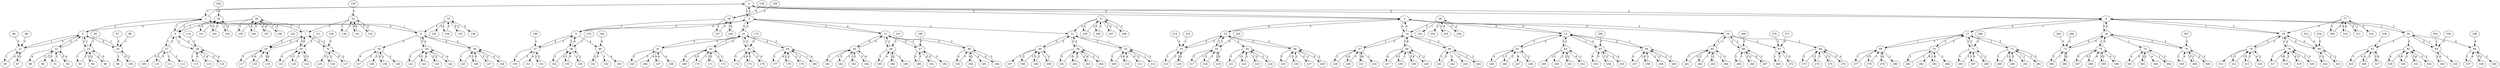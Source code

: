 strict digraph "" {
	0 -> 1	[label=1];
	0 -> 2	[label=2];
	0 -> 3	[label=2];
	0 -> 4	[label=2];
	1 -> 0	[label=1];
	1 -> 5	[label=2];
	1 -> 6	[label=1];
	1 -> 7	[label=2];
	1 -> 8	[label=4];
	2 -> 0	[label=1];
	2 -> 9	[label=3];
	2 -> 10	[label=2];
	2 -> 11	[label=1];
	2 -> 12	[label=2];
	3 -> 0	[label=2];
	3 -> 13	[label=4];
	3 -> 14	[label=4];
	3 -> 15	[label=5];
	3 -> 16	[label=3];
	4 -> 0	[label=2];
	4 -> 17	[label=4];
	4 -> 18	[label=6];
	4 -> 19	[label=1];
	4 -> 20	[label=1];
	5 -> 1	[label=4];
	5 -> 21	[label=1];
	5 -> 22	[label=2];
	5 -> 23	[label=3];
	5 -> 24	[label=0];
	6 -> 1	[label=2];
	6 -> 27	[label=3];
	6 -> 28	[label=3];
	7 -> 1	[label=2];
	7 -> 29	[label=3];
	7 -> 30	[label=2];
	7 -> 31	[label=3];
	8 -> 1	[label=1];
	8 -> 34	[label=2];
	8 -> 35	[label=3];
	8 -> 36	[label=4];
	9 -> 2	[label=0];
	9 -> 37	[label=4];
	9 -> 38	[label=2];
	9 -> 40	[label=4];
	10 -> 2	[label=3];
	10 -> 41	[label=4];
	10 -> 42	[label=1];
	10 -> 43	[label=1];
	10 -> 44	[label=4];
	11 -> 2	[label=4];
	11 -> 45	[label=0];
	11 -> 46	[label=1];
	11 -> 47	[label=0];
	11 -> 48	[label=3];
	12 -> 49	[label=3];
	12 -> 50	[label=2];
	12 -> 52	[label=3];
	13 -> 3	[label=3];
	13 -> 53	[label=0];
	13 -> 54	[label=3];
	13 -> 55	[label=2];
	13 -> 56	[label=3];
	14 -> 3	[label=5];
	14 -> 57	[label=1];
	14 -> 59	[label=3];
	14 -> 60	[label=1];
	15 -> 3	[label=4];
	15 -> 61	[label=3];
	15 -> 62	[label=2];
	15 -> 63	[label=1];
	15 -> 64	[label=4];
	16 -> 3	[label=2];
	16 -> 65	[label=1];
	16 -> 66	[label=3];
	16 -> 67	[label=4];
	16 -> 68	[label=2];
	17 -> 4	[label=1];
	17 -> 69	[label=1];
	17 -> 70	[label=2];
	17 -> 71	[label=2];
	17 -> 72	[label=2];
	18 -> 4	[label=2];
	18 -> 73	[label=0];
	18 -> 74	[label=1];
	18 -> 75	[label=1];
	18 -> 76	[label=3];
	19 -> 4	[label=3];
	19 -> 78	[label=2];
	19 -> 79	[label=1];
	19 -> 80	[label=6];
	20 -> 4	[label=2];
	20 -> 81	[label=3];
	20 -> 82	[label=4];
	20 -> 83	[label=2];
	20 -> 84	[label=0];
	21 -> 5	[label=3];
	21 -> 85	[label=1];
	21 -> 87	[label=3];
	22 -> 5	[label=7];
	22 -> 89	[label=4];
	22 -> 90	[label=2];
	22 -> 91	[label=3];
	22 -> 92	[label=5];
	23 -> 5	[label=1];
	23 -> 93	[label=1];
	23 -> 94	[label=3];
	23 -> 96	[label=2];
	24 -> 5	[label=2];
	24 -> 99	[label=1];
	24 -> 100	[label=0];
	25 -> 6	[label=1];
	25 -> 101	[label=4];
	25 -> 102	[label=2];
	25 -> 103	[label=1];
	26 -> 6	[label=0];
	26 -> 105	[label=1];
	26 -> 106	[label=4];
	26 -> 107	[label=4];
	26 -> 108	[label=1];
	27 -> 6	[label=2];
	27 -> 109	[label=5];
	27 -> 110	[label=5];
	27 -> 111	[label=2];
	27 -> 112	[label=3];
	28 -> 6	[label=3];
	28 -> 113	[label=1];
	28 -> 115	[label=1];
	28 -> 116	[label=3];
	29 -> 7	[label=4];
	29 -> 117	[label=3];
	29 -> 118	[label=4];
	29 -> 119	[label=0];
	30 -> 7	[label=0];
	30 -> 122	[label=4];
	30 -> 123	[label=3];
	30 -> 124	[label=3];
	31 -> 7	[label=3];
	31 -> 125	[label=2];
	31 -> 126	[label=1];
	31 -> 127	[label=0];
	32 -> 7	[label=3];
	32 -> 130	[label=1];
	32 -> 131	[label=4];
	32 -> 132	[label=5];
	33 -> 8	[label=3];
	33 -> 133	[label=3];
	33 -> 134	[label=2];
	33 -> 135	[label=4];
	33 -> 136	[label=4];
	34 -> 137	[label=0];
	34 -> 138	[label=2];
	34 -> 139	[label=6];
	34 -> 140	[label=5];
	35 -> 8	[label=4];
	35 -> 141	[label=2];
	35 -> 142	[label=3];
	35 -> 143	[label=2];
	35 -> 144	[label=1];
	36 -> 8	[label=4];
	36 -> 145	[label=1];
	36 -> 146	[label=3];
	36 -> 147	[label=5];
	36 -> 148	[label=4];
	37 -> 9	[label=3];
	37 -> 150	[label=1];
	37 -> 151	[label=4];
	37 -> 152	[label=2];
	38 -> 9	[label=4];
	38 -> 154	[label=3];
	38 -> 155	[label=1];
	38 -> 156	[label=2];
	39 -> 9	[label=3];
	39 -> 157	[label=2];
	39 -> 160	[label=3];
	40 -> 161	[label=2];
	40 -> 162	[label=2];
	40 -> 163	[label=4];
	41 -> 10	[label=4];
	41 -> 165	[label=2];
	41 -> 166	[label=4];
	41 -> 167	[label=4];
	41 -> 168	[label=6];
	42 -> 10	[label=2];
	42 -> 169	[label=4];
	42 -> 170	[label=0];
	42 -> 171	[label=2];
	42 -> 172	[label=3];
	43 -> 10	[label=3];
	43 -> 174	[label=2];
	43 -> 175	[label=0];
	43 -> 176	[label=3];
	44 -> 10	[label=3];
	44 -> 177	[label=3];
	44 -> 178	[label=2];
	44 -> 179	[label=3];
	44 -> 180	[label=1];
	45 -> 11	[label=3];
	45 -> 181	[label=2];
	45 -> 182	[label=3];
	45 -> 183	[label=1];
	45 -> 184	[label=3];
	46 -> 11	[label=3];
	46 -> 185	[label=3];
	46 -> 186	[label=2];
	46 -> 188	[label=2];
	47 -> 11	[label=3];
	47 -> 189	[label=0];
	47 -> 191	[label=4];
	47 -> 192	[label=3];
	48 -> 11	[label=2];
	48 -> 193	[label=4];
	48 -> 194	[label=4];
	48 -> 195	[label=6];
	48 -> 196	[label=4];
	49 -> 12	[label=3];
	49 -> 197	[label=2];
	49 -> 198	[label=2];
	49 -> 199	[label=5];
	49 -> 200	[label=1];
	50 -> 12	[label=3];
	50 -> 201	[label=5];
	50 -> 202	[label=0];
	50 -> 203	[label=2];
	50 -> 204	[label=2];
	51 -> 12	[label=4];
	51 -> 205	[label=2];
	51 -> 206	[label=3];
	51 -> 207	[label=7];
	51 -> 208	[label=1];
	52 -> 12	[label=1];
	52 -> 209	[label=2];
	52 -> 210	[label=4];
	52 -> 211	[label=0];
	52 -> 212	[label=1];
	53 -> 13	[label=2];
	53 -> 213	[label=1];
	53 -> 216	[label=3];
	54 -> 13	[label=1];
	54 -> 217	[label=2];
	54 -> 218	[label=2];
	54 -> 219	[label=2];
	55 -> 221	[label=3];
	55 -> 222	[label=1];
	55 -> 223	[label=1];
	55 -> 224	[label=2];
	56 -> 13	[label=3];
	56 -> 225	[label=3];
	56 -> 226	[label=2];
	56 -> 227	[label=4];
	56 -> 228	[label=6];
	57 -> 14	[label=3];
	57 -> 229	[label=2];
	57 -> 230	[label=4];
	57 -> 231	[label=2];
	57 -> 232	[label=1];
	58 -> 14	[label=2];
	58 -> 233	[label=1];
	58 -> 234	[label=2];
	58 -> 235	[label=2];
	58 -> 236	[label=5];
	59 -> 14	[label=0];
	59 -> 237	[label=4];
	59 -> 238	[label=2];
	59 -> 239	[label=2];
	59 -> 240	[label=5];
	60 -> 14	[label=2];
	60 -> 241	[label=2];
	60 -> 242	[label=2];
	60 -> 243	[label=2];
	60 -> 244	[label=2];
	61 -> 15	[label=2];
	61 -> 245	[label=4];
	61 -> 246	[label=1];
	61 -> 247	[label=6];
	61 -> 248	[label=1];
	62 -> 15	[label=1];
	62 -> 249	[label=3];
	62 -> 250	[label=1];
	62 -> 251	[label=2];
	62 -> 252	[label=4];
	63 -> 15	[label=4];
	63 -> 253	[label=6];
	63 -> 254	[label=1];
	63 -> 255	[label=2];
	64 -> 15	[label=1];
	64 -> 257	[label=4];
	64 -> 258	[label=4];
	64 -> 259	[label=2];
	64 -> 260	[label=2];
	65 -> 16	[label=1];
	65 -> 261	[label=3];
	65 -> 262	[label=3];
	65 -> 263	[label=1];
	65 -> 264	[label=1];
	66 -> 16	[label=2];
	66 -> 265	[label=3];
	66 -> 266	[label=0];
	66 -> 267	[label=4];
	67 -> 269	[label=1];
	67 -> 272	[label=1];
	68 -> 273	[label=3];
	68 -> 274	[label=2];
	68 -> 275	[label=2];
	68 -> 276	[label=2];
	69 -> 17	[label=3];
	69 -> 277	[label=1];
	69 -> 278	[label=5];
	69 -> 279	[label=4];
	69 -> 280	[label=2];
	70 -> 17	[label=2];
	70 -> 281	[label=3];
	70 -> 282	[label=6];
	70 -> 283	[label=1];
	70 -> 284	[label=3];
	71 -> 17	[label=3];
	71 -> 285	[label=3];
	71 -> 287	[label=1];
	71 -> 288	[label=2];
	72 -> 17	[label=2];
	72 -> 289	[label=1];
	72 -> 290	[label=2];
	72 -> 291	[label=1];
	72 -> 292	[label=3];
	73 -> 18	[label=0];
	73 -> 295	[label=5];
	73 -> 296	[label=3];
	74 -> 18	[label=4];
	74 -> 297	[label=0];
	74 -> 298	[label=2];
	74 -> 299	[label=3];
	74 -> 300	[label=4];
	75 -> 301	[label=4];
	75 -> 302	[label=2];
	75 -> 303	[label=4];
	75 -> 304	[label=1];
	76 -> 18	[label=4];
	76 -> 305	[label=1];
	76 -> 306	[label=3];
	76 -> 308	[label=2];
	77 -> 19	[label=4];
	77 -> 309	[label=2];
	77 -> 310	[label=4];
	77 -> 311	[label=5];
	77 -> 312	[label=2];
	78 -> 19	[label=3];
	78 -> 313	[label=2];
	78 -> 314	[label=2];
	78 -> 315	[label=3];
	78 -> 316	[label=4];
	79 -> 19	[label=4];
	79 -> 317	[label=1];
	79 -> 318	[label=0];
	79 -> 319	[label=4];
	79 -> 320	[label=2];
	80 -> 19	[label=3];
	80 -> 322	[label=3];
	80 -> 323	[label=3];
	81 -> 325	[label=3];
	81 -> 326	[label=4];
	81 -> 327	[label=3];
	82 -> 329	[label=4];
	82 -> 330	[label=6];
	82 -> 331	[label=2];
	82 -> 332	[label=3];
	83 -> 20	[label=1];
	83 -> 334	[label=4];
	83 -> 335	[label=1];
	84 -> 337	[label=3];
	84 -> 339	[label=5];
	84 -> 340	[label=2];
	85 -> 21	[label=4];
	86 -> 21	[label=0];
	87 -> 21	[label=3];
	88 -> 21	[label=3];
	89 -> 22	[label=2];
	91 -> 22	[label=3];
	92 -> 22	[label=4];
	93 -> 23	[label=2];
	94 -> 23	[label=3];
	95 -> 23	[label=1];
	96 -> 23	[label=0];
	97 -> 24	[label=3];
	98 -> 24	[label=1];
	100 -> 24	[label=3];
	101 -> 25	[label=3];
	102 -> 25	[label=3];
	103 -> 25	[label=3];
	104 -> 25	[label=4];
	105 -> 26	[label=1];
	106 -> 26	[label=3];
	107 -> 26	[label=0];
	108 -> 26	[label=4];
	110 -> 27	[label=3];
	113 -> 28	[label=0];
	114 -> 28	[label=2];
	115 -> 28	[label=4];
	116 -> 28	[label=4];
	117 -> 29	[label=4];
	118 -> 29	[label=2];
	119 -> 29	[label=1];
	120 -> 29	[label=3];
	121 -> 30	[label=3];
	122 -> 30	[label=3];
	123 -> 30	[label=3];
	124 -> 30	[label=3];
	126 -> 31	[label=2];
	127 -> 31	[label=2];
	128 -> 31	[label=3];
	129 -> 32	[label=3];
	130 -> 32	[label=1];
	131 -> 32	[label=0];
	132 -> 32	[label=2];
	134 -> 33	[label=5];
	135 -> 33	[label=2];
	137 -> 34	[label=2];
	139 -> 34	[label=2];
	141 -> 35	[label=5];
	142 -> 35	[label=6];
	143 -> 35	[label=5];
	144 -> 35	[label=4];
	145 -> 36	[label=2];
	146 -> 36	[label=0];
	147 -> 36	[label=2];
	148 -> 36	[label=2];
	149 -> 37	[label=1];
	150 -> 37	[label=3];
	152 -> 37	[label=5];
	153 -> 38	[label=1];
	154 -> 38	[label=4];
	155 -> 38	[label=5];
	156 -> 38	[label=1];
	157 -> 39	[label=3];
	158 -> 39	[label=4];
	159 -> 39	[label=3];
	160 -> 39	[label=1];
	161 -> 40	[label=4];
	164 -> 40	[label=6];
	165 -> 41	[label=2];
	167 -> 41	[label=4];
	169 -> 42	[label=3];
	170 -> 42	[label=3];
	171 -> 42	[label=1];
	172 -> 42	[label=1];
	173 -> 43	[label=0];
	174 -> 43	[label=4];
	175 -> 43	[label=3];
	176 -> 43	[label=0];
	177 -> 44	[label=4];
	178 -> 44	[label=2];
	179 -> 44	[label=1];
	180 -> 44	[label=4];
	181 -> 45	[label=2];
	182 -> 45	[label=2];
	183 -> 45	[label=3];
	184 -> 45	[label=6];
	185 -> 46	[label=4];
	186 -> 46	[label=2];
	187 -> 46	[label=2];
	189 -> 47	[label=3];
	190 -> 47	[label=2];
	191 -> 47	[label=5];
	193 -> 48	[label=3];
	194 -> 48	[label=1];
	196 -> 48	[label=5];
	198 -> 49	[label=1];
	199 -> 49	[label=2];
	200 -> 49	[label=2];
	201 -> 50	[label=1];
	202 -> 50	[label=2];
	203 -> 50	[label=4];
	204 -> 50	[label=1];
	205 -> 51	[label=2];
	206 -> 51	[label=2];
	207 -> 51	[label=2];
	208 -> 51	[label=3];
	209 -> 52	[label=4];
	210 -> 52	[label=4];
	211 -> 52	[label=5];
	212 -> 52	[label=3];
	213 -> 53	[label=2];
	214 -> 53	[label=4];
	215 -> 53	[label=1];
	216 -> 53	[label=1];
	217 -> 54	[label=1];
	218 -> 54	[label=2];
	219 -> 54	[label=2];
	220 -> 54	[label=0];
	221 -> 55	[label=3];
	222 -> 55	[label=2];
	223 -> 55	[label=5];
	224 -> 55	[label=1];
	225 -> 56	[label=1];
	226 -> 56	[label=3];
	227 -> 56	[label=2];
	228 -> 56	[label=2];
	229 -> 57	[label=5];
	230 -> 57	[label=3];
	231 -> 57	[label=0];
	235 -> 58	[label=4];
	236 -> 58	[label=2];
	237 -> 59	[label=0];
	238 -> 59	[label=1];
	239 -> 59	[label=4];
	240 -> 59	[label=2];
	241 -> 60	[label=2];
	244 -> 60	[label=3];
	245 -> 61	[label=2];
	246 -> 61	[label=2];
	248 -> 61	[label=2];
	250 -> 62	[label=2];
	251 -> 62	[label=2];
	252 -> 62	[label=2];
	253 -> 63	[label=5];
	254 -> 63	[label=3];
	255 -> 63	[label=6];
	256 -> 63	[label=2];
	257 -> 64	[label=2];
	258 -> 64	[label=1];
	259 -> 64	[label=3];
	260 -> 64	[label=2];
	261 -> 65	[label=0];
	262 -> 65	[label=1];
	263 -> 65	[label=1];
	264 -> 65	[label=5];
	265 -> 66	[label=1];
	266 -> 66	[label=2];
	267 -> 66	[label=2];
	268 -> 66	[label=3];
	269 -> 67	[label=2];
	270 -> 67	[label=2];
	271 -> 67	[label=4];
	272 -> 67	[label=3];
	273 -> 68	[label=1];
	274 -> 68	[label=5];
	275 -> 68	[label=1];
	276 -> 68	[label=4];
	277 -> 69	[label=3];
	278 -> 69	[label=3];
	279 -> 69	[label=1];
	281 -> 70	[label=2];
	283 -> 70	[label=6];
	285 -> 71	[label=3];
	286 -> 71	[label=2];
	287 -> 71	[label=0];
	288 -> 71	[label=2];
	289 -> 72	[label=1];
	290 -> 72	[label=2];
	291 -> 72	[label=1];
	292 -> 72	[label=5];
	293 -> 73	[label=3];
	294 -> 73	[label=3];
	295 -> 73	[label=1];
	296 -> 73	[label=1];
	297 -> 74	[label=0];
	298 -> 74	[label=6];
	299 -> 74	[label=2];
	300 -> 74	[label=1];
	301 -> 75	[label=0];
	302 -> 75	[label=2];
	304 -> 75	[label=3];
	305 -> 76	[label=4];
	306 -> 76	[label=2];
	307 -> 76	[label=3];
	308 -> 76	[label=3];
	309 -> 77	[label=2];
	310 -> 77	[label=4];
	311 -> 77	[label=1];
	314 -> 78	[label=3];
	315 -> 78	[label=1];
	316 -> 78	[label=2];
	317 -> 79	[label=5];
	318 -> 79	[label=2];
	319 -> 79	[label=3];
	320 -> 79	[label=3];
	321 -> 80	[label=4];
	322 -> 80	[label=3];
	323 -> 80	[label=2];
	324 -> 80	[label=2];
	325 -> 81	[label=4];
	326 -> 81	[label=3];
	327 -> 81	[label=4];
	328 -> 81	[label=1];
	329 -> 82	[label=3];
	330 -> 82	[label=3];
	331 -> 82	[label=4];
	332 -> 82	[label=2];
	333 -> 83	[label=1];
	334 -> 83	[label=0];
	336 -> 83	[label=2];
	337 -> 84	[label=4];
	338 -> 84	[label=4];
	339 -> 84	[label=1];
}

